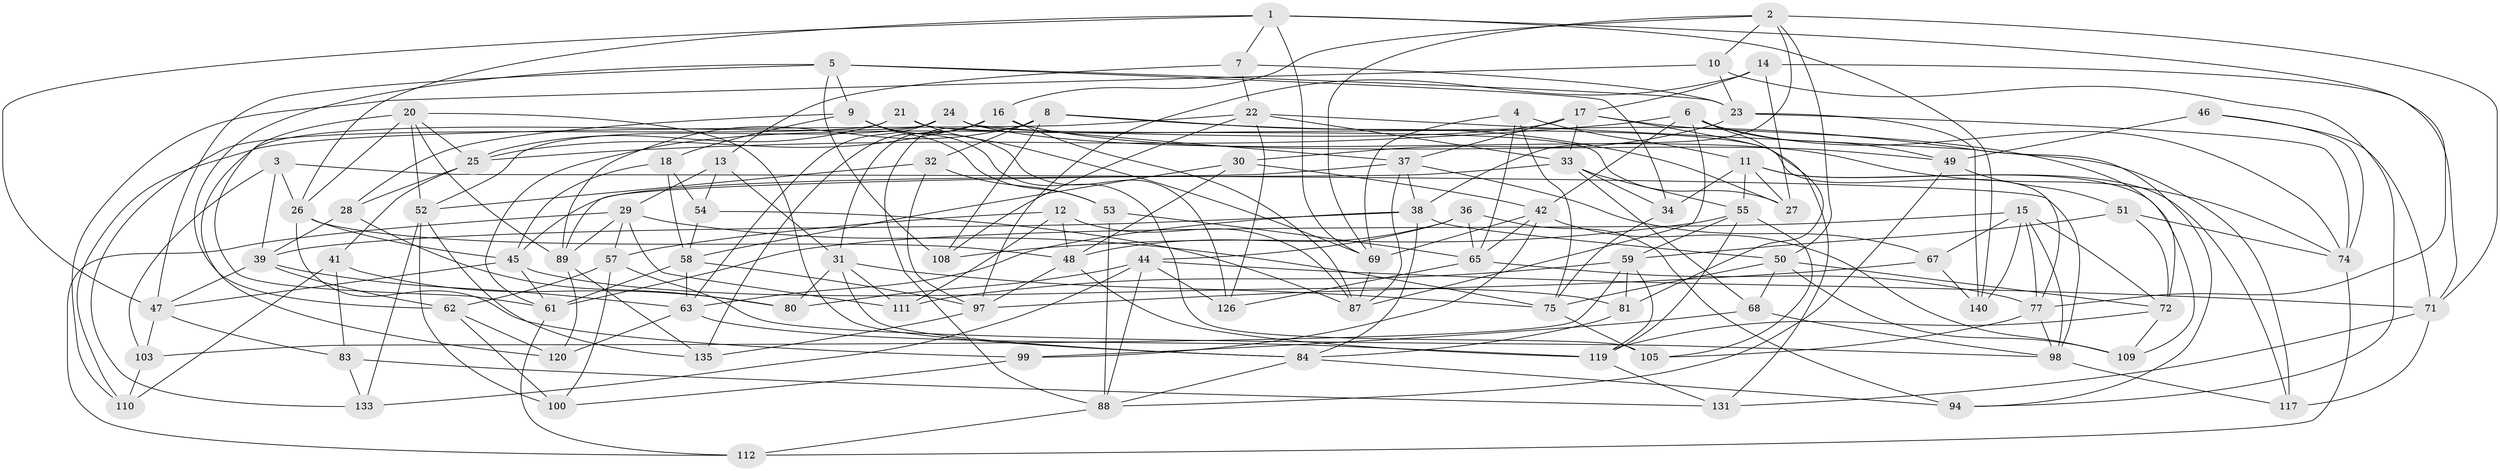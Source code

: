 // Generated by graph-tools (version 1.1) at 2025/52/02/27/25 19:52:33]
// undirected, 93 vertices, 235 edges
graph export_dot {
graph [start="1"]
  node [color=gray90,style=filled];
  1 [super="+73"];
  2 [super="+56"];
  3;
  4;
  5 [super="+128"];
  6 [super="+93"];
  7;
  8 [super="+91"];
  9 [super="+113"];
  10;
  11 [super="+116"];
  12;
  13;
  14;
  15 [super="+60"];
  16 [super="+66"];
  17 [super="+19"];
  18;
  20 [super="+70"];
  21;
  22 [super="+40"];
  23 [super="+43"];
  24 [super="+134"];
  25 [super="+115"];
  26 [super="+132"];
  27;
  28;
  29 [super="+35"];
  30;
  31 [super="+82"];
  32;
  33 [super="+85"];
  34;
  36;
  37 [super="+123"];
  38 [super="+137"];
  39 [super="+141"];
  41;
  42 [super="+101"];
  44 [super="+76"];
  45 [super="+143"];
  46;
  47 [super="+78"];
  48 [super="+121"];
  49 [super="+102"];
  50 [super="+122"];
  51;
  52 [super="+129"];
  53;
  54;
  55 [super="+118"];
  57 [super="+142"];
  58 [super="+64"];
  59 [super="+139"];
  61 [super="+92"];
  62 [super="+114"];
  63 [super="+106"];
  65 [super="+90"];
  67;
  68;
  69 [super="+104"];
  71 [super="+138"];
  72 [super="+86"];
  74 [super="+79"];
  75 [super="+127"];
  77 [super="+95"];
  80;
  81;
  83;
  84 [super="+96"];
  87 [super="+124"];
  88 [super="+136"];
  89 [super="+107"];
  94;
  97 [super="+125"];
  98 [super="+130"];
  99;
  100;
  103;
  105;
  108;
  109;
  110;
  111;
  112;
  117;
  119 [super="+144"];
  120;
  126;
  131;
  133;
  135;
  140;
  1 -- 77;
  1 -- 47;
  1 -- 69;
  1 -- 140;
  1 -- 7;
  1 -- 26;
  2 -- 16;
  2 -- 69;
  2 -- 10;
  2 -- 50;
  2 -- 38;
  2 -- 71;
  3 -- 26;
  3 -- 103;
  3 -- 98;
  3 -- 39;
  4 -- 75;
  4 -- 11;
  4 -- 69;
  4 -- 65;
  5 -- 9;
  5 -- 47;
  5 -- 62;
  5 -- 34;
  5 -- 108;
  5 -- 23;
  6 -- 42;
  6 -- 25;
  6 -- 81;
  6 -- 74;
  6 -- 49;
  6 -- 87;
  7 -- 23;
  7 -- 13;
  7 -- 22;
  8 -- 27;
  8 -- 89;
  8 -- 32;
  8 -- 88;
  8 -- 108;
  8 -- 117;
  9 -- 126;
  9 -- 18;
  9 -- 105;
  9 -- 28;
  9 -- 53;
  10 -- 110;
  10 -- 94;
  10 -- 23;
  11 -- 109;
  11 -- 34;
  11 -- 27;
  11 -- 117;
  11 -- 55;
  12 -- 57;
  12 -- 111;
  12 -- 87;
  12 -- 48;
  13 -- 54;
  13 -- 29;
  13 -- 31;
  14 -- 27;
  14 -- 17;
  14 -- 97;
  14 -- 71;
  15 -- 98;
  15 -- 77;
  15 -- 67;
  15 -- 140;
  15 -- 61;
  15 -- 72;
  16 -- 49;
  16 -- 31;
  16 -- 25;
  16 -- 87;
  16 -- 135;
  17 -- 131;
  17 -- 72;
  17 -- 61;
  17 -- 33;
  17 -- 37;
  18 -- 54;
  18 -- 45;
  18 -- 58;
  20 -- 52;
  20 -- 26;
  20 -- 89;
  20 -- 25;
  20 -- 84;
  20 -- 61;
  21 -- 69;
  21 -- 133;
  21 -- 77;
  21 -- 25;
  22 -- 126;
  22 -- 108;
  22 -- 33;
  22 -- 94;
  22 -- 110;
  23 -- 140;
  23 -- 74;
  23 -- 30;
  24 -- 63;
  24 -- 37;
  24 -- 52;
  24 -- 74;
  24 -- 27;
  24 -- 120;
  25 -- 28;
  25 -- 41;
  26 -- 45;
  26 -- 48;
  26 -- 99;
  28 -- 80;
  28 -- 39;
  29 -- 112;
  29 -- 111;
  29 -- 89;
  29 -- 75;
  29 -- 57;
  30 -- 48;
  30 -- 58;
  30 -- 42;
  31 -- 111;
  31 -- 84;
  31 -- 80;
  31 -- 75;
  32 -- 97;
  32 -- 52;
  32 -- 53;
  33 -- 68;
  33 -- 45;
  33 -- 34;
  33 -- 55;
  34 -- 75;
  36 -- 94;
  36 -- 44;
  36 -- 65;
  36 -- 48;
  37 -- 87;
  37 -- 38;
  37 -- 89;
  37 -- 67;
  38 -- 84;
  38 -- 50;
  38 -- 39;
  38 -- 63;
  39 -- 47;
  39 -- 62;
  39 -- 63;
  41 -- 80;
  41 -- 83;
  41 -- 110;
  42 -- 69;
  42 -- 65;
  42 -- 99;
  42 -- 109;
  44 -- 80;
  44 -- 126;
  44 -- 88;
  44 -- 133;
  44 -- 71;
  45 -- 47;
  45 -- 81;
  45 -- 61;
  46 -- 49 [weight=2];
  46 -- 74;
  46 -- 71;
  47 -- 103;
  47 -- 83;
  48 -- 97;
  48 -- 119;
  49 -- 88;
  49 -- 51;
  50 -- 109;
  50 -- 68;
  50 -- 72;
  50 -- 75;
  51 -- 74;
  51 -- 59;
  51 -- 72;
  52 -- 133;
  52 -- 100;
  52 -- 135;
  53 -- 65;
  53 -- 88;
  54 -- 58;
  54 -- 87;
  55 -- 119;
  55 -- 59;
  55 -- 108;
  55 -- 105;
  57 -- 98;
  57 -- 100;
  57 -- 62 [weight=2];
  58 -- 63;
  58 -- 97;
  58 -- 61;
  59 -- 119;
  59 -- 103;
  59 -- 81;
  59 -- 111;
  61 -- 112;
  62 -- 120;
  62 -- 100;
  63 -- 120;
  63 -- 119;
  65 -- 77;
  65 -- 126;
  67 -- 140;
  67 -- 97;
  68 -- 99;
  68 -- 98;
  69 -- 87;
  71 -- 131;
  71 -- 117;
  72 -- 109;
  72 -- 119;
  74 -- 112;
  75 -- 105;
  77 -- 105;
  77 -- 98;
  81 -- 84;
  83 -- 133;
  83 -- 131;
  84 -- 88;
  84 -- 94;
  88 -- 112;
  89 -- 120;
  89 -- 135;
  97 -- 135;
  98 -- 117;
  99 -- 100;
  103 -- 110;
  119 -- 131;
}
